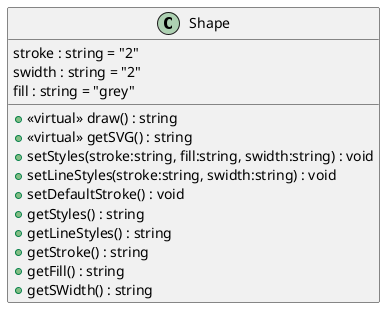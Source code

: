 @startuml
class Shape {
    + <<virtual>> draw() : string
    + <<virtual>> getSVG() : string
    stroke : string = "2"
    swidth : string = "2"
    fill : string = "grey"
    + setStyles(stroke:string, fill:string, swidth:string) : void
    + setLineStyles(stroke:string, swidth:string) : void
    + setDefaultStroke() : void
    + getStyles() : string
    + getLineStyles() : string
    + getStroke() : string
    + getFill() : string
    + getSWidth() : string
}
@enduml
